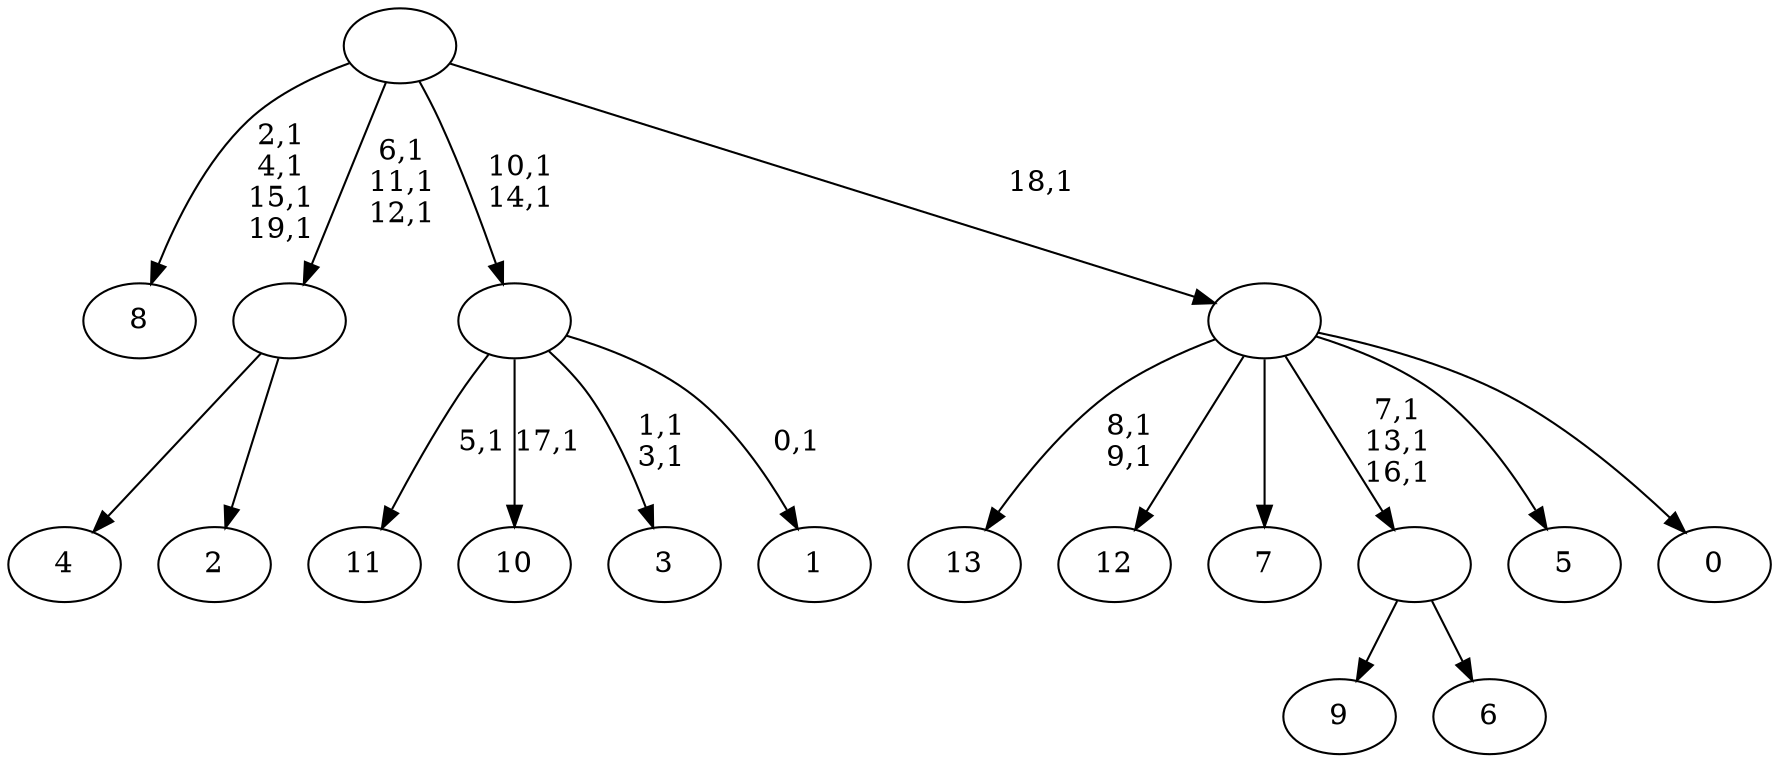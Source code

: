 digraph T {
	34 [label="13"]
	31 [label="12"]
	30 [label="11"]
	28 [label="10"]
	26 [label="9"]
	25 [label="8"]
	20 [label="7"]
	19 [label="6"]
	18 [label=""]
	15 [label="5"]
	14 [label="4"]
	13 [label="3"]
	10 [label="2"]
	9 [label=""]
	6 [label="1"]
	4 [label=""]
	2 [label="0"]
	1 [label=""]
	0 [label=""]
	18 -> 26 [label=""]
	18 -> 19 [label=""]
	9 -> 14 [label=""]
	9 -> 10 [label=""]
	4 -> 6 [label="0,1"]
	4 -> 13 [label="1,1\n3,1"]
	4 -> 28 [label="17,1"]
	4 -> 30 [label="5,1"]
	1 -> 18 [label="7,1\n13,1\n16,1"]
	1 -> 34 [label="8,1\n9,1"]
	1 -> 31 [label=""]
	1 -> 20 [label=""]
	1 -> 15 [label=""]
	1 -> 2 [label=""]
	0 -> 4 [label="10,1\n14,1"]
	0 -> 9 [label="6,1\n11,1\n12,1"]
	0 -> 25 [label="2,1\n4,1\n15,1\n19,1"]
	0 -> 1 [label="18,1"]
}
